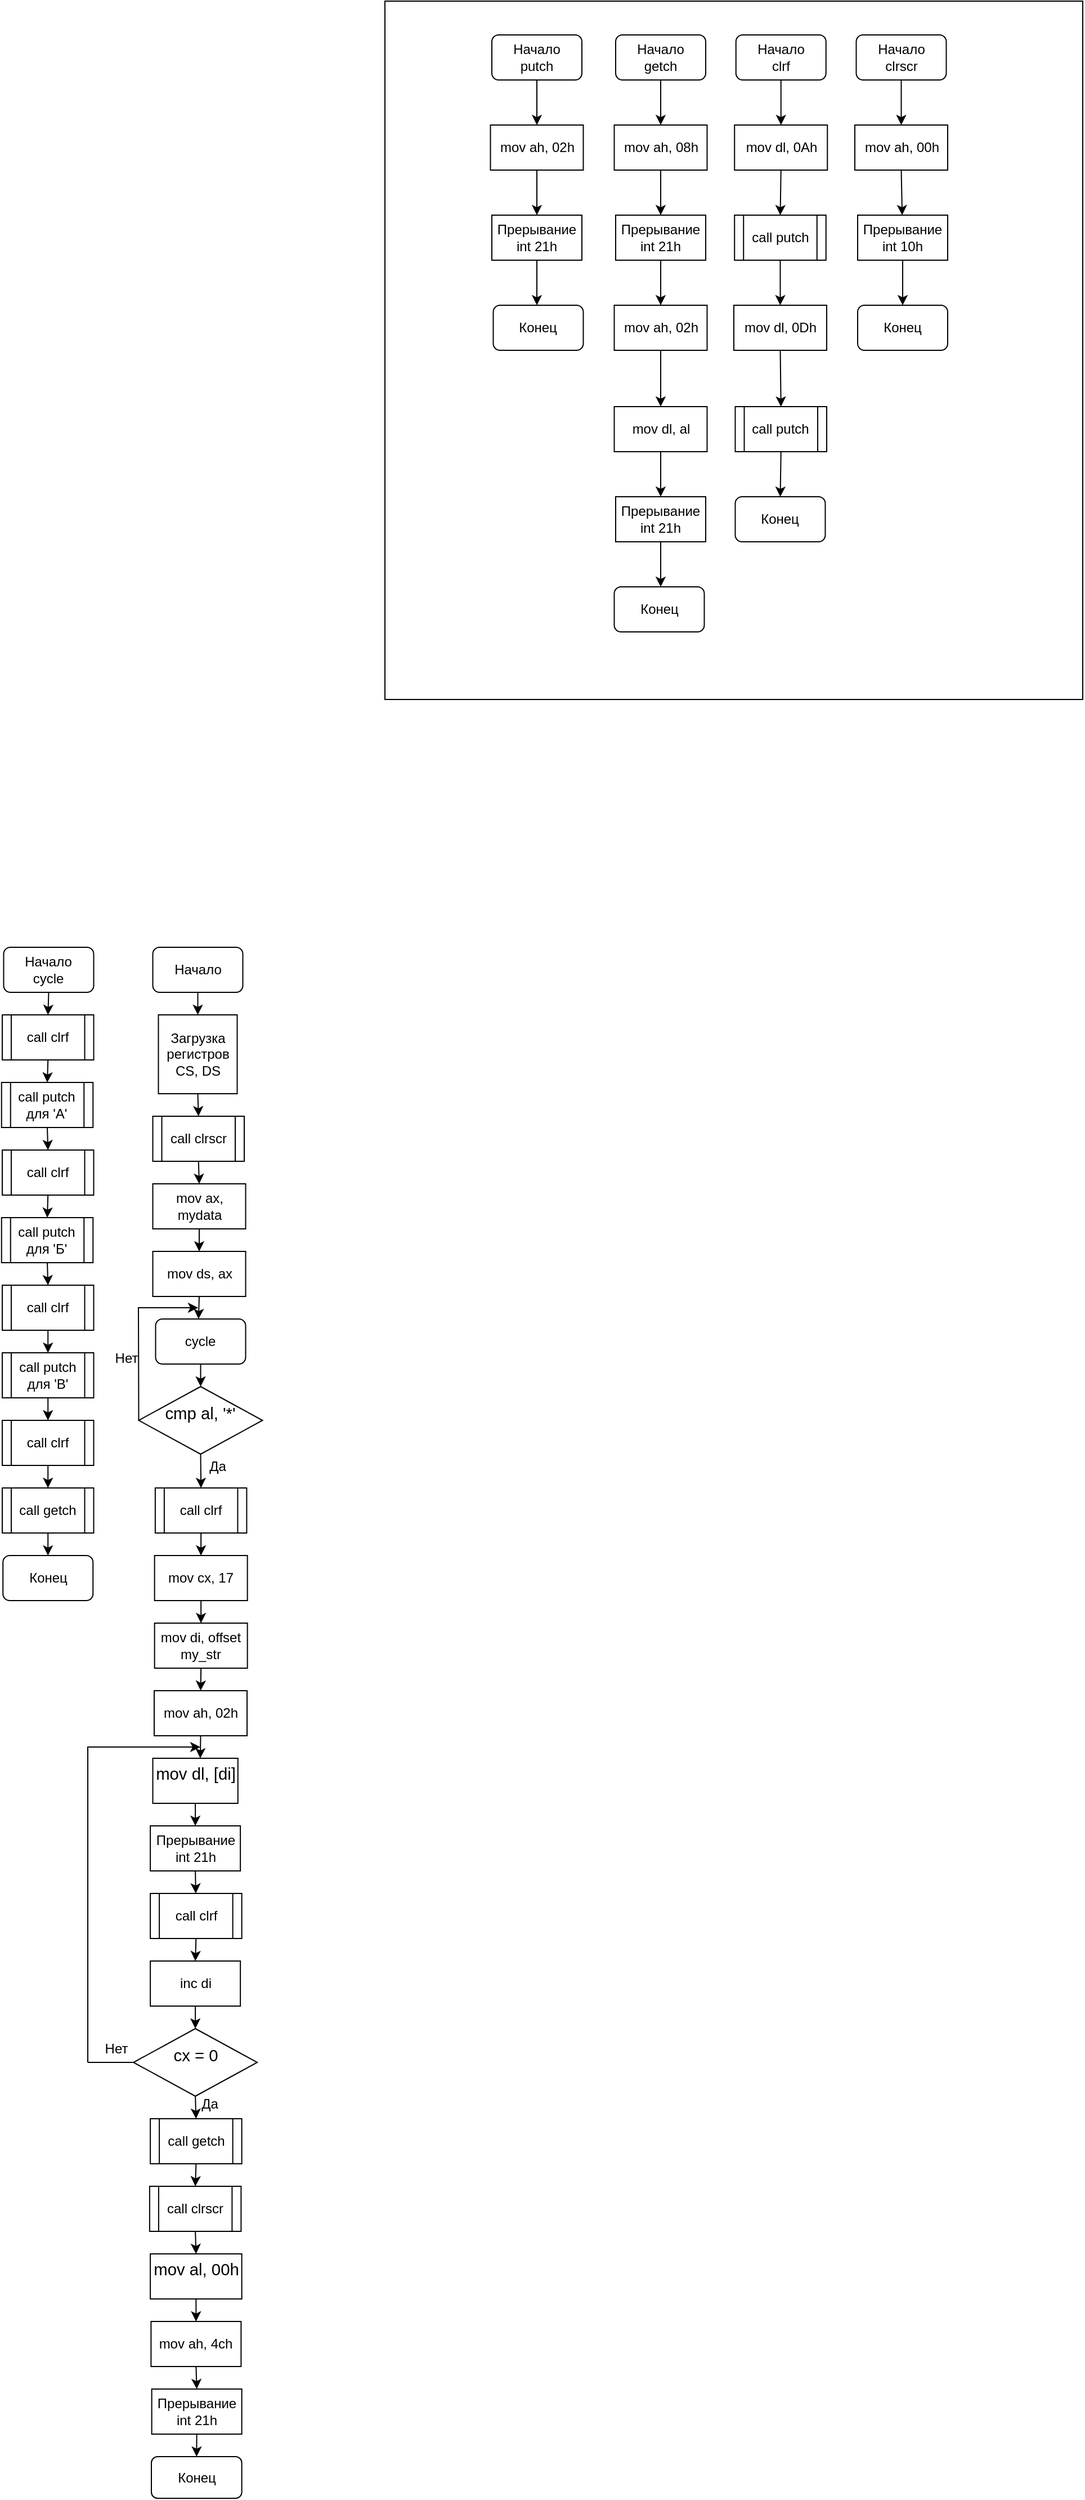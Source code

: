 <mxfile version="26.1.0">
  <diagram id="C5RBs43oDa-KdzZeNtuy" name="Page-1">
    <mxGraphModel dx="2863" dy="1614" grid="1" gridSize="10" guides="1" tooltips="1" connect="1" arrows="1" fold="1" page="1" pageScale="1" pageWidth="827" pageHeight="1169" math="0" shadow="0">
      <root>
        <mxCell id="WIyWlLk6GJQsqaUBKTNV-0" />
        <mxCell id="WIyWlLk6GJQsqaUBKTNV-1" parent="WIyWlLk6GJQsqaUBKTNV-0" />
        <mxCell id="1buJZvoPW6eFvy61CQWb-3" value="" style="whiteSpace=wrap;html=1;aspect=fixed;" parent="WIyWlLk6GJQsqaUBKTNV-1" vertex="1">
          <mxGeometry x="870" y="800" width="620" height="620" as="geometry" />
        </mxCell>
        <mxCell id="yO5qE0SSvE4ZfR8-GYj5-5" value="Начало&lt;br&gt;getch" style="rounded=1;whiteSpace=wrap;html=1;" parent="WIyWlLk6GJQsqaUBKTNV-1" vertex="1">
          <mxGeometry x="1075" y="830" width="80" height="40" as="geometry" />
        </mxCell>
        <mxCell id="yO5qE0SSvE4ZfR8-GYj5-6" value="Конец" style="rounded=1;whiteSpace=wrap;html=1;" parent="WIyWlLk6GJQsqaUBKTNV-1" vertex="1">
          <mxGeometry x="1073.75" y="1320" width="80" height="40" as="geometry" />
        </mxCell>
        <mxCell id="yO5qE0SSvE4ZfR8-GYj5-8" value="Прерывание&lt;br&gt;int 21h" style="rounded=0;whiteSpace=wrap;html=1;" parent="WIyWlLk6GJQsqaUBKTNV-1" vertex="1">
          <mxGeometry x="1075" y="990" width="80" height="40" as="geometry" />
        </mxCell>
        <mxCell id="yO5qE0SSvE4ZfR8-GYj5-12" value="mov ah, 08h" style="rounded=0;whiteSpace=wrap;html=1;" parent="WIyWlLk6GJQsqaUBKTNV-1" vertex="1">
          <mxGeometry x="1073.75" y="910" width="82.5" height="40" as="geometry" />
        </mxCell>
        <mxCell id="yO5qE0SSvE4ZfR8-GYj5-13" value="" style="endArrow=classic;html=1;rounded=0;exitX=0.5;exitY=1;exitDx=0;exitDy=0;entryX=0.5;entryY=0;entryDx=0;entryDy=0;" parent="WIyWlLk6GJQsqaUBKTNV-1" source="yO5qE0SSvE4ZfR8-GYj5-5" target="yO5qE0SSvE4ZfR8-GYj5-12" edge="1">
          <mxGeometry width="50" height="50" relative="1" as="geometry">
            <mxPoint x="1375" y="890" as="sourcePoint" />
            <mxPoint x="1425" y="840" as="targetPoint" />
          </mxGeometry>
        </mxCell>
        <mxCell id="yO5qE0SSvE4ZfR8-GYj5-15" value="" style="endArrow=classic;html=1;rounded=0;exitX=0.5;exitY=1;exitDx=0;exitDy=0;" parent="WIyWlLk6GJQsqaUBKTNV-1" source="yO5qE0SSvE4ZfR8-GYj5-12" target="yO5qE0SSvE4ZfR8-GYj5-8" edge="1">
          <mxGeometry width="50" height="50" relative="1" as="geometry">
            <mxPoint x="1375" y="890" as="sourcePoint" />
            <mxPoint x="1425" y="840" as="targetPoint" />
          </mxGeometry>
        </mxCell>
        <mxCell id="yO5qE0SSvE4ZfR8-GYj5-17" style="edgeStyle=orthogonalEdgeStyle;rounded=0;orthogonalLoop=1;jettySize=auto;html=1;exitX=0.5;exitY=1;exitDx=0;exitDy=0;" parent="WIyWlLk6GJQsqaUBKTNV-1" edge="1">
          <mxGeometry relative="1" as="geometry">
            <mxPoint x="1115" y="1360" as="sourcePoint" />
            <mxPoint x="1115" y="1360" as="targetPoint" />
          </mxGeometry>
        </mxCell>
        <mxCell id="yO5qE0SSvE4ZfR8-GYj5-20" value="Начало&lt;br&gt;putch" style="rounded=1;whiteSpace=wrap;html=1;" parent="WIyWlLk6GJQsqaUBKTNV-1" vertex="1">
          <mxGeometry x="965" y="830" width="80" height="40" as="geometry" />
        </mxCell>
        <mxCell id="yO5qE0SSvE4ZfR8-GYj5-21" value="Конец" style="rounded=1;whiteSpace=wrap;html=1;" parent="WIyWlLk6GJQsqaUBKTNV-1" vertex="1">
          <mxGeometry x="966.25" y="1070" width="80" height="40" as="geometry" />
        </mxCell>
        <mxCell id="yO5qE0SSvE4ZfR8-GYj5-22" value="Прерывание&lt;br&gt;int 21h" style="rounded=0;whiteSpace=wrap;html=1;" parent="WIyWlLk6GJQsqaUBKTNV-1" vertex="1">
          <mxGeometry x="965" y="990" width="80" height="40" as="geometry" />
        </mxCell>
        <mxCell id="yO5qE0SSvE4ZfR8-GYj5-24" value="" style="endArrow=classic;html=1;rounded=0;exitX=0.5;exitY=1;exitDx=0;exitDy=0;entryX=0.5;entryY=0;entryDx=0;entryDy=0;" parent="WIyWlLk6GJQsqaUBKTNV-1" source="yO5qE0SSvE4ZfR8-GYj5-22" edge="1">
          <mxGeometry width="50" height="50" relative="1" as="geometry">
            <mxPoint x="1275" y="870" as="sourcePoint" />
            <mxPoint x="1005" y="1070" as="targetPoint" />
          </mxGeometry>
        </mxCell>
        <mxCell id="yO5qE0SSvE4ZfR8-GYj5-25" value="mov ah, 02h" style="rounded=0;whiteSpace=wrap;html=1;" parent="WIyWlLk6GJQsqaUBKTNV-1" vertex="1">
          <mxGeometry x="963.75" y="910" width="82.5" height="40" as="geometry" />
        </mxCell>
        <mxCell id="yO5qE0SSvE4ZfR8-GYj5-26" value="" style="endArrow=classic;html=1;rounded=0;exitX=0.5;exitY=1;exitDx=0;exitDy=0;entryX=0.5;entryY=0;entryDx=0;entryDy=0;" parent="WIyWlLk6GJQsqaUBKTNV-1" source="yO5qE0SSvE4ZfR8-GYj5-20" target="yO5qE0SSvE4ZfR8-GYj5-25" edge="1">
          <mxGeometry width="50" height="50" relative="1" as="geometry">
            <mxPoint x="1265" y="910" as="sourcePoint" />
            <mxPoint x="1315" y="860" as="targetPoint" />
          </mxGeometry>
        </mxCell>
        <mxCell id="yO5qE0SSvE4ZfR8-GYj5-27" value="" style="endArrow=classic;html=1;rounded=0;exitX=0.5;exitY=1;exitDx=0;exitDy=0;" parent="WIyWlLk6GJQsqaUBKTNV-1" source="yO5qE0SSvE4ZfR8-GYj5-25" target="yO5qE0SSvE4ZfR8-GYj5-22" edge="1">
          <mxGeometry width="50" height="50" relative="1" as="geometry">
            <mxPoint x="1265" y="910" as="sourcePoint" />
            <mxPoint x="1315" y="860" as="targetPoint" />
          </mxGeometry>
        </mxCell>
        <mxCell id="yO5qE0SSvE4ZfR8-GYj5-29" style="edgeStyle=orthogonalEdgeStyle;rounded=0;orthogonalLoop=1;jettySize=auto;html=1;exitX=0.5;exitY=1;exitDx=0;exitDy=0;" parent="WIyWlLk6GJQsqaUBKTNV-1" edge="1">
          <mxGeometry relative="1" as="geometry">
            <mxPoint x="1005" y="1110" as="sourcePoint" />
            <mxPoint x="1005" y="1110" as="targetPoint" />
          </mxGeometry>
        </mxCell>
        <mxCell id="yO5qE0SSvE4ZfR8-GYj5-30" value="mov ah, 02h" style="rounded=0;whiteSpace=wrap;html=1;" parent="WIyWlLk6GJQsqaUBKTNV-1" vertex="1">
          <mxGeometry x="1073.75" y="1070" width="82.5" height="40" as="geometry" />
        </mxCell>
        <mxCell id="yO5qE0SSvE4ZfR8-GYj5-31" value="mov dl, al" style="rounded=0;whiteSpace=wrap;html=1;" parent="WIyWlLk6GJQsqaUBKTNV-1" vertex="1">
          <mxGeometry x="1073.75" y="1160" width="82.5" height="40" as="geometry" />
        </mxCell>
        <mxCell id="yO5qE0SSvE4ZfR8-GYj5-32" value="Прерывание&lt;br&gt;int 21h" style="rounded=0;whiteSpace=wrap;html=1;" parent="WIyWlLk6GJQsqaUBKTNV-1" vertex="1">
          <mxGeometry x="1075" y="1240" width="80" height="40" as="geometry" />
        </mxCell>
        <mxCell id="yO5qE0SSvE4ZfR8-GYj5-33" value="" style="endArrow=classic;html=1;rounded=0;exitX=0.5;exitY=1;exitDx=0;exitDy=0;entryX=0.5;entryY=0;entryDx=0;entryDy=0;" parent="WIyWlLk6GJQsqaUBKTNV-1" source="yO5qE0SSvE4ZfR8-GYj5-8" target="yO5qE0SSvE4ZfR8-GYj5-30" edge="1">
          <mxGeometry width="50" height="50" relative="1" as="geometry">
            <mxPoint x="1375" y="1140" as="sourcePoint" />
            <mxPoint x="1425" y="1090" as="targetPoint" />
          </mxGeometry>
        </mxCell>
        <mxCell id="yO5qE0SSvE4ZfR8-GYj5-34" value="" style="endArrow=classic;html=1;rounded=0;exitX=0.5;exitY=1;exitDx=0;exitDy=0;entryX=0.5;entryY=0;entryDx=0;entryDy=0;" parent="WIyWlLk6GJQsqaUBKTNV-1" source="yO5qE0SSvE4ZfR8-GYj5-30" target="yO5qE0SSvE4ZfR8-GYj5-31" edge="1">
          <mxGeometry width="50" height="50" relative="1" as="geometry">
            <mxPoint x="1375" y="1140" as="sourcePoint" />
            <mxPoint x="1425" y="1090" as="targetPoint" />
          </mxGeometry>
        </mxCell>
        <mxCell id="yO5qE0SSvE4ZfR8-GYj5-35" value="" style="endArrow=classic;html=1;rounded=0;exitX=0.5;exitY=1;exitDx=0;exitDy=0;entryX=0.5;entryY=0;entryDx=0;entryDy=0;" parent="WIyWlLk6GJQsqaUBKTNV-1" source="yO5qE0SSvE4ZfR8-GYj5-31" target="yO5qE0SSvE4ZfR8-GYj5-32" edge="1">
          <mxGeometry width="50" height="50" relative="1" as="geometry">
            <mxPoint x="1375" y="1140" as="sourcePoint" />
            <mxPoint x="1425" y="1090" as="targetPoint" />
          </mxGeometry>
        </mxCell>
        <mxCell id="yO5qE0SSvE4ZfR8-GYj5-36" value="" style="endArrow=classic;html=1;rounded=0;exitX=0.5;exitY=1;exitDx=0;exitDy=0;entryX=0.5;entryY=0;entryDx=0;entryDy=0;" parent="WIyWlLk6GJQsqaUBKTNV-1" source="yO5qE0SSvE4ZfR8-GYj5-32" edge="1">
          <mxGeometry width="50" height="50" relative="1" as="geometry">
            <mxPoint x="1375" y="1140" as="sourcePoint" />
            <mxPoint x="1115" y="1320" as="targetPoint" />
          </mxGeometry>
        </mxCell>
        <mxCell id="yO5qE0SSvE4ZfR8-GYj5-37" value="Начало&lt;br&gt;clrf" style="rounded=1;whiteSpace=wrap;html=1;" parent="WIyWlLk6GJQsqaUBKTNV-1" vertex="1">
          <mxGeometry x="1181.87" y="830" width="80" height="40" as="geometry" />
        </mxCell>
        <mxCell id="yO5qE0SSvE4ZfR8-GYj5-38" value="mov dl, 0Ah" style="rounded=0;whiteSpace=wrap;html=1;" parent="WIyWlLk6GJQsqaUBKTNV-1" vertex="1">
          <mxGeometry x="1180.62" y="910" width="82.5" height="40" as="geometry" />
        </mxCell>
        <mxCell id="yO5qE0SSvE4ZfR8-GYj5-39" value="call putch" style="shape=process;whiteSpace=wrap;html=1;backgroundOutline=1;" parent="WIyWlLk6GJQsqaUBKTNV-1" vertex="1">
          <mxGeometry x="1180.62" y="990" width="81.25" height="40" as="geometry" />
        </mxCell>
        <mxCell id="yO5qE0SSvE4ZfR8-GYj5-40" value="mov dl, 0Dh" style="rounded=0;whiteSpace=wrap;html=1;" parent="WIyWlLk6GJQsqaUBKTNV-1" vertex="1">
          <mxGeometry x="1180" y="1070" width="82.5" height="40" as="geometry" />
        </mxCell>
        <mxCell id="yO5qE0SSvE4ZfR8-GYj5-41" value="call putch" style="shape=process;whiteSpace=wrap;html=1;backgroundOutline=1;" parent="WIyWlLk6GJQsqaUBKTNV-1" vertex="1">
          <mxGeometry x="1181.25" y="1160" width="81.25" height="40" as="geometry" />
        </mxCell>
        <mxCell id="yO5qE0SSvE4ZfR8-GYj5-42" value="Конец" style="rounded=1;whiteSpace=wrap;html=1;" parent="WIyWlLk6GJQsqaUBKTNV-1" vertex="1">
          <mxGeometry x="1181.25" y="1240" width="80" height="40" as="geometry" />
        </mxCell>
        <mxCell id="yO5qE0SSvE4ZfR8-GYj5-43" value="" style="endArrow=classic;html=1;rounded=0;exitX=0.5;exitY=1;exitDx=0;exitDy=0;entryX=0.5;entryY=0;entryDx=0;entryDy=0;" parent="WIyWlLk6GJQsqaUBKTNV-1" source="yO5qE0SSvE4ZfR8-GYj5-37" target="yO5qE0SSvE4ZfR8-GYj5-38" edge="1">
          <mxGeometry width="50" height="50" relative="1" as="geometry">
            <mxPoint x="951.87" y="1270" as="sourcePoint" />
            <mxPoint x="1001.87" y="1220" as="targetPoint" />
          </mxGeometry>
        </mxCell>
        <mxCell id="yO5qE0SSvE4ZfR8-GYj5-44" value="" style="endArrow=classic;html=1;rounded=0;exitX=0.5;exitY=1;exitDx=0;exitDy=0;entryX=0.5;entryY=0;entryDx=0;entryDy=0;" parent="WIyWlLk6GJQsqaUBKTNV-1" source="yO5qE0SSvE4ZfR8-GYj5-38" target="yO5qE0SSvE4ZfR8-GYj5-39" edge="1">
          <mxGeometry width="50" height="50" relative="1" as="geometry">
            <mxPoint x="951.87" y="1270" as="sourcePoint" />
            <mxPoint x="1001.87" y="1220" as="targetPoint" />
          </mxGeometry>
        </mxCell>
        <mxCell id="yO5qE0SSvE4ZfR8-GYj5-45" value="" style="endArrow=classic;html=1;rounded=0;exitX=0.5;exitY=1;exitDx=0;exitDy=0;entryX=0.5;entryY=0;entryDx=0;entryDy=0;" parent="WIyWlLk6GJQsqaUBKTNV-1" source="yO5qE0SSvE4ZfR8-GYj5-39" target="yO5qE0SSvE4ZfR8-GYj5-40" edge="1">
          <mxGeometry width="50" height="50" relative="1" as="geometry">
            <mxPoint x="951.87" y="1270" as="sourcePoint" />
            <mxPoint x="1001.87" y="1220" as="targetPoint" />
          </mxGeometry>
        </mxCell>
        <mxCell id="yO5qE0SSvE4ZfR8-GYj5-46" value="" style="endArrow=classic;html=1;rounded=0;exitX=0.5;exitY=1;exitDx=0;exitDy=0;entryX=0.5;entryY=0;entryDx=0;entryDy=0;" parent="WIyWlLk6GJQsqaUBKTNV-1" source="yO5qE0SSvE4ZfR8-GYj5-40" target="yO5qE0SSvE4ZfR8-GYj5-41" edge="1">
          <mxGeometry width="50" height="50" relative="1" as="geometry">
            <mxPoint x="951.87" y="1270" as="sourcePoint" />
            <mxPoint x="1001.87" y="1220" as="targetPoint" />
          </mxGeometry>
        </mxCell>
        <mxCell id="yO5qE0SSvE4ZfR8-GYj5-47" value="" style="endArrow=classic;html=1;rounded=0;exitX=0.5;exitY=1;exitDx=0;exitDy=0;entryX=0.5;entryY=0;entryDx=0;entryDy=0;" parent="WIyWlLk6GJQsqaUBKTNV-1" source="yO5qE0SSvE4ZfR8-GYj5-41" target="yO5qE0SSvE4ZfR8-GYj5-42" edge="1">
          <mxGeometry width="50" height="50" relative="1" as="geometry">
            <mxPoint x="971.87" y="1400" as="sourcePoint" />
            <mxPoint x="1021.87" y="1350" as="targetPoint" />
          </mxGeometry>
        </mxCell>
        <mxCell id="yO5qE0SSvE4ZfR8-GYj5-50" value="Начало&lt;br&gt;clrscr" style="rounded=1;whiteSpace=wrap;html=1;" parent="WIyWlLk6GJQsqaUBKTNV-1" vertex="1">
          <mxGeometry x="1288.75" y="830" width="80" height="40" as="geometry" />
        </mxCell>
        <mxCell id="yO5qE0SSvE4ZfR8-GYj5-51" value="Конец" style="rounded=1;whiteSpace=wrap;html=1;" parent="WIyWlLk6GJQsqaUBKTNV-1" vertex="1">
          <mxGeometry x="1290" y="1070" width="80" height="40" as="geometry" />
        </mxCell>
        <mxCell id="yO5qE0SSvE4ZfR8-GYj5-52" value="Прерывание&lt;br&gt;int 10h" style="rounded=0;whiteSpace=wrap;html=1;" parent="WIyWlLk6GJQsqaUBKTNV-1" vertex="1">
          <mxGeometry x="1290" y="990" width="80" height="40" as="geometry" />
        </mxCell>
        <mxCell id="yO5qE0SSvE4ZfR8-GYj5-54" value="" style="endArrow=classic;html=1;rounded=0;exitX=0.5;exitY=1;exitDx=0;exitDy=0;entryX=0.5;entryY=0;entryDx=0;entryDy=0;" parent="WIyWlLk6GJQsqaUBKTNV-1" source="yO5qE0SSvE4ZfR8-GYj5-52" target="yO5qE0SSvE4ZfR8-GYj5-51" edge="1">
          <mxGeometry width="50" height="50" relative="1" as="geometry">
            <mxPoint x="1600" y="850" as="sourcePoint" />
            <mxPoint x="1330" y="1010" as="targetPoint" />
          </mxGeometry>
        </mxCell>
        <mxCell id="yO5qE0SSvE4ZfR8-GYj5-55" value="mov ah, 00h" style="rounded=0;whiteSpace=wrap;html=1;" parent="WIyWlLk6GJQsqaUBKTNV-1" vertex="1">
          <mxGeometry x="1287.5" y="910" width="82.5" height="40" as="geometry" />
        </mxCell>
        <mxCell id="yO5qE0SSvE4ZfR8-GYj5-56" value="" style="endArrow=classic;html=1;rounded=0;exitX=0.5;exitY=1;exitDx=0;exitDy=0;entryX=0.5;entryY=0;entryDx=0;entryDy=0;" parent="WIyWlLk6GJQsqaUBKTNV-1" source="yO5qE0SSvE4ZfR8-GYj5-50" target="yO5qE0SSvE4ZfR8-GYj5-55" edge="1">
          <mxGeometry width="50" height="50" relative="1" as="geometry">
            <mxPoint x="1590" y="890" as="sourcePoint" />
            <mxPoint x="1640" y="840" as="targetPoint" />
          </mxGeometry>
        </mxCell>
        <mxCell id="yO5qE0SSvE4ZfR8-GYj5-57" value="" style="endArrow=classic;html=1;rounded=0;exitX=0.5;exitY=1;exitDx=0;exitDy=0;" parent="WIyWlLk6GJQsqaUBKTNV-1" source="yO5qE0SSvE4ZfR8-GYj5-55" target="yO5qE0SSvE4ZfR8-GYj5-52" edge="1">
          <mxGeometry width="50" height="50" relative="1" as="geometry">
            <mxPoint x="1590" y="890" as="sourcePoint" />
            <mxPoint x="1640" y="840" as="targetPoint" />
          </mxGeometry>
        </mxCell>
        <mxCell id="yO5qE0SSvE4ZfR8-GYj5-59" style="edgeStyle=orthogonalEdgeStyle;rounded=0;orthogonalLoop=1;jettySize=auto;html=1;exitX=0.5;exitY=1;exitDx=0;exitDy=0;" parent="WIyWlLk6GJQsqaUBKTNV-1" edge="1">
          <mxGeometry relative="1" as="geometry">
            <mxPoint x="1330" y="1050" as="sourcePoint" />
            <mxPoint x="1330" y="1050" as="targetPoint" />
          </mxGeometry>
        </mxCell>
        <mxCell id="yO5qE0SSvE4ZfR8-GYj5-61" value="Начало" style="rounded=1;whiteSpace=wrap;html=1;" parent="WIyWlLk6GJQsqaUBKTNV-1" vertex="1">
          <mxGeometry x="663.75" y="1640" width="80" height="40" as="geometry" />
        </mxCell>
        <mxCell id="yO5qE0SSvE4ZfR8-GYj5-62" value="Загрузка регистров CS, DS" style="whiteSpace=wrap;html=1;aspect=fixed;" parent="WIyWlLk6GJQsqaUBKTNV-1" vertex="1">
          <mxGeometry x="668.75" y="1700" width="70" height="70" as="geometry" />
        </mxCell>
        <mxCell id="yO5qE0SSvE4ZfR8-GYj5-63" value="call clrscr" style="shape=process;whiteSpace=wrap;html=1;backgroundOutline=1;" parent="WIyWlLk6GJQsqaUBKTNV-1" vertex="1">
          <mxGeometry x="663.75" y="1790" width="81.25" height="40" as="geometry" />
        </mxCell>
        <mxCell id="yO5qE0SSvE4ZfR8-GYj5-64" value="mov ax, mydata" style="rounded=0;whiteSpace=wrap;html=1;" parent="WIyWlLk6GJQsqaUBKTNV-1" vertex="1">
          <mxGeometry x="663.75" y="1850" width="82.5" height="40" as="geometry" />
        </mxCell>
        <mxCell id="yO5qE0SSvE4ZfR8-GYj5-65" value="mov ds, ax" style="rounded=0;whiteSpace=wrap;html=1;" parent="WIyWlLk6GJQsqaUBKTNV-1" vertex="1">
          <mxGeometry x="663.75" y="1910" width="82.5" height="40" as="geometry" />
        </mxCell>
        <mxCell id="QeYiZ_BnPLVYeUdUokQV-3" style="edgeStyle=orthogonalEdgeStyle;rounded=0;orthogonalLoop=1;jettySize=auto;html=1;exitX=0.5;exitY=1;exitDx=0;exitDy=0;entryX=0.5;entryY=0;entryDx=0;entryDy=0;" edge="1" parent="WIyWlLk6GJQsqaUBKTNV-1" source="yO5qE0SSvE4ZfR8-GYj5-77" target="1buJZvoPW6eFvy61CQWb-6">
          <mxGeometry relative="1" as="geometry" />
        </mxCell>
        <mxCell id="yO5qE0SSvE4ZfR8-GYj5-77" value="&lt;p style=&quot;margin: 0cm 0cm 8pt; line-height: 15.693px; font-size: 11pt; font-family: Calibri, sans-serif; text-align: start;&quot; class=&quot;MsoNormal&quot;&gt;cmp al, &#39;*&#39;&lt;/p&gt;" style="rhombus;whiteSpace=wrap;html=1;" parent="WIyWlLk6GJQsqaUBKTNV-1" vertex="1">
          <mxGeometry x="651.25" y="2030" width="110" height="60" as="geometry" />
        </mxCell>
        <mxCell id="yO5qE0SSvE4ZfR8-GYj5-79" value="call clrf" style="shape=process;whiteSpace=wrap;html=1;backgroundOutline=1;" parent="WIyWlLk6GJQsqaUBKTNV-1" vertex="1">
          <mxGeometry x="530.01" y="1700" width="81.25" height="40" as="geometry" />
        </mxCell>
        <mxCell id="yO5qE0SSvE4ZfR8-GYj5-80" value="call putch&lt;br&gt;для &#39;А&#39;" style="shape=process;whiteSpace=wrap;html=1;backgroundOutline=1;" parent="WIyWlLk6GJQsqaUBKTNV-1" vertex="1">
          <mxGeometry x="529.38" y="1760" width="81.25" height="40" as="geometry" />
        </mxCell>
        <mxCell id="yO5qE0SSvE4ZfR8-GYj5-81" value="call clrf" style="shape=process;whiteSpace=wrap;html=1;backgroundOutline=1;" parent="WIyWlLk6GJQsqaUBKTNV-1" vertex="1">
          <mxGeometry x="530" y="1820" width="81.25" height="40" as="geometry" />
        </mxCell>
        <mxCell id="yO5qE0SSvE4ZfR8-GYj5-82" value="call putch&lt;br&gt;для &#39;Б&#39;" style="shape=process;whiteSpace=wrap;html=1;backgroundOutline=1;" parent="WIyWlLk6GJQsqaUBKTNV-1" vertex="1">
          <mxGeometry x="529.38" y="1880" width="81.25" height="40" as="geometry" />
        </mxCell>
        <mxCell id="yO5qE0SSvE4ZfR8-GYj5-83" value="call clrf" style="shape=process;whiteSpace=wrap;html=1;backgroundOutline=1;" parent="WIyWlLk6GJQsqaUBKTNV-1" vertex="1">
          <mxGeometry x="530" y="1940" width="81.25" height="40" as="geometry" />
        </mxCell>
        <mxCell id="yO5qE0SSvE4ZfR8-GYj5-84" value="call putch&lt;br&gt;для &#39;В&#39;" style="shape=process;whiteSpace=wrap;html=1;backgroundOutline=1;" parent="WIyWlLk6GJQsqaUBKTNV-1" vertex="1">
          <mxGeometry x="530" y="2000" width="81.25" height="40" as="geometry" />
        </mxCell>
        <mxCell id="yO5qE0SSvE4ZfR8-GYj5-85" value="call clrf" style="shape=process;whiteSpace=wrap;html=1;backgroundOutline=1;" parent="WIyWlLk6GJQsqaUBKTNV-1" vertex="1">
          <mxGeometry x="530" y="2060" width="81.25" height="40" as="geometry" />
        </mxCell>
        <mxCell id="yO5qE0SSvE4ZfR8-GYj5-86" value="call getch" style="shape=process;whiteSpace=wrap;html=1;backgroundOutline=1;" parent="WIyWlLk6GJQsqaUBKTNV-1" vertex="1">
          <mxGeometry x="530" y="2120" width="81.25" height="40" as="geometry" />
        </mxCell>
        <mxCell id="yO5qE0SSvE4ZfR8-GYj5-87" value="Начало&lt;br&gt;cycle" style="rounded=1;whiteSpace=wrap;html=1;" parent="WIyWlLk6GJQsqaUBKTNV-1" vertex="1">
          <mxGeometry x="531.25" y="1640" width="80" height="40" as="geometry" />
        </mxCell>
        <mxCell id="yO5qE0SSvE4ZfR8-GYj5-88" value="" style="endArrow=classic;html=1;rounded=0;exitX=0.5;exitY=1;exitDx=0;exitDy=0;entryX=0.5;entryY=0;entryDx=0;entryDy=0;" parent="WIyWlLk6GJQsqaUBKTNV-1" source="yO5qE0SSvE4ZfR8-GYj5-87" target="yO5qE0SSvE4ZfR8-GYj5-79" edge="1">
          <mxGeometry width="50" height="50" relative="1" as="geometry">
            <mxPoint x="840" y="2060" as="sourcePoint" />
            <mxPoint x="890" y="2010" as="targetPoint" />
          </mxGeometry>
        </mxCell>
        <mxCell id="yO5qE0SSvE4ZfR8-GYj5-89" value="" style="endArrow=classic;html=1;rounded=0;exitX=0.5;exitY=1;exitDx=0;exitDy=0;entryX=0.5;entryY=0;entryDx=0;entryDy=0;" parent="WIyWlLk6GJQsqaUBKTNV-1" source="yO5qE0SSvE4ZfR8-GYj5-79" target="yO5qE0SSvE4ZfR8-GYj5-80" edge="1">
          <mxGeometry width="50" height="50" relative="1" as="geometry">
            <mxPoint x="840" y="2060" as="sourcePoint" />
            <mxPoint x="890" y="2010" as="targetPoint" />
          </mxGeometry>
        </mxCell>
        <mxCell id="yO5qE0SSvE4ZfR8-GYj5-90" value="" style="endArrow=classic;html=1;rounded=0;exitX=0.5;exitY=1;exitDx=0;exitDy=0;entryX=0.5;entryY=0;entryDx=0;entryDy=0;" parent="WIyWlLk6GJQsqaUBKTNV-1" source="yO5qE0SSvE4ZfR8-GYj5-80" target="yO5qE0SSvE4ZfR8-GYj5-81" edge="1">
          <mxGeometry width="50" height="50" relative="1" as="geometry">
            <mxPoint x="840" y="2060" as="sourcePoint" />
            <mxPoint x="890" y="2010" as="targetPoint" />
          </mxGeometry>
        </mxCell>
        <mxCell id="yO5qE0SSvE4ZfR8-GYj5-91" value="" style="endArrow=classic;html=1;rounded=0;exitX=0.5;exitY=1;exitDx=0;exitDy=0;entryX=0.5;entryY=0;entryDx=0;entryDy=0;" parent="WIyWlLk6GJQsqaUBKTNV-1" source="yO5qE0SSvE4ZfR8-GYj5-81" target="yO5qE0SSvE4ZfR8-GYj5-82" edge="1">
          <mxGeometry width="50" height="50" relative="1" as="geometry">
            <mxPoint x="840" y="2060" as="sourcePoint" />
            <mxPoint x="890" y="2010" as="targetPoint" />
          </mxGeometry>
        </mxCell>
        <mxCell id="yO5qE0SSvE4ZfR8-GYj5-92" value="" style="endArrow=classic;html=1;rounded=0;exitX=0.5;exitY=1;exitDx=0;exitDy=0;entryX=0.5;entryY=0;entryDx=0;entryDy=0;" parent="WIyWlLk6GJQsqaUBKTNV-1" source="yO5qE0SSvE4ZfR8-GYj5-82" target="yO5qE0SSvE4ZfR8-GYj5-83" edge="1">
          <mxGeometry width="50" height="50" relative="1" as="geometry">
            <mxPoint x="840" y="2060" as="sourcePoint" />
            <mxPoint x="890" y="2010" as="targetPoint" />
          </mxGeometry>
        </mxCell>
        <mxCell id="yO5qE0SSvE4ZfR8-GYj5-93" value="" style="endArrow=classic;html=1;rounded=0;exitX=0.5;exitY=1;exitDx=0;exitDy=0;entryX=0.5;entryY=0;entryDx=0;entryDy=0;" parent="WIyWlLk6GJQsqaUBKTNV-1" source="yO5qE0SSvE4ZfR8-GYj5-83" target="yO5qE0SSvE4ZfR8-GYj5-84" edge="1">
          <mxGeometry width="50" height="50" relative="1" as="geometry">
            <mxPoint x="840" y="2060" as="sourcePoint" />
            <mxPoint x="890" y="2010" as="targetPoint" />
          </mxGeometry>
        </mxCell>
        <mxCell id="yO5qE0SSvE4ZfR8-GYj5-94" value="" style="endArrow=classic;html=1;rounded=0;exitX=0.5;exitY=1;exitDx=0;exitDy=0;entryX=0.5;entryY=0;entryDx=0;entryDy=0;" parent="WIyWlLk6GJQsqaUBKTNV-1" source="yO5qE0SSvE4ZfR8-GYj5-84" target="yO5qE0SSvE4ZfR8-GYj5-85" edge="1">
          <mxGeometry width="50" height="50" relative="1" as="geometry">
            <mxPoint x="840" y="2060" as="sourcePoint" />
            <mxPoint x="890" y="2010" as="targetPoint" />
          </mxGeometry>
        </mxCell>
        <mxCell id="yO5qE0SSvE4ZfR8-GYj5-95" value="" style="endArrow=classic;html=1;rounded=0;exitX=0.5;exitY=1;exitDx=0;exitDy=0;entryX=0.5;entryY=0;entryDx=0;entryDy=0;" parent="WIyWlLk6GJQsqaUBKTNV-1" source="yO5qE0SSvE4ZfR8-GYj5-85" target="yO5qE0SSvE4ZfR8-GYj5-86" edge="1">
          <mxGeometry width="50" height="50" relative="1" as="geometry">
            <mxPoint x="840" y="2060" as="sourcePoint" />
            <mxPoint x="890" y="2010" as="targetPoint" />
          </mxGeometry>
        </mxCell>
        <mxCell id="yO5qE0SSvE4ZfR8-GYj5-96" value="Конец" style="rounded=1;whiteSpace=wrap;html=1;" parent="WIyWlLk6GJQsqaUBKTNV-1" vertex="1">
          <mxGeometry x="530.63" y="2180" width="80" height="40" as="geometry" />
        </mxCell>
        <mxCell id="yO5qE0SSvE4ZfR8-GYj5-97" value="" style="endArrow=classic;html=1;rounded=0;exitX=0.5;exitY=1;exitDx=0;exitDy=0;entryX=0.5;entryY=0;entryDx=0;entryDy=0;" parent="WIyWlLk6GJQsqaUBKTNV-1" source="yO5qE0SSvE4ZfR8-GYj5-86" target="yO5qE0SSvE4ZfR8-GYj5-96" edge="1">
          <mxGeometry width="50" height="50" relative="1" as="geometry">
            <mxPoint x="770" y="1950" as="sourcePoint" />
            <mxPoint x="820" y="1900" as="targetPoint" />
          </mxGeometry>
        </mxCell>
        <mxCell id="yO5qE0SSvE4ZfR8-GYj5-99" value="cycle" style="rounded=1;whiteSpace=wrap;html=1;" parent="WIyWlLk6GJQsqaUBKTNV-1" vertex="1">
          <mxGeometry x="666.25" y="1970" width="80" height="40" as="geometry" />
        </mxCell>
        <mxCell id="yO5qE0SSvE4ZfR8-GYj5-101" value="" style="endArrow=classic;html=1;rounded=0;exitX=0.5;exitY=1;exitDx=0;exitDy=0;entryX=0.5;entryY=0;entryDx=0;entryDy=0;" parent="WIyWlLk6GJQsqaUBKTNV-1" source="yO5qE0SSvE4ZfR8-GYj5-61" target="yO5qE0SSvE4ZfR8-GYj5-62" edge="1">
          <mxGeometry width="50" height="50" relative="1" as="geometry">
            <mxPoint x="613.75" y="1990" as="sourcePoint" />
            <mxPoint x="703.75" y="1720" as="targetPoint" />
          </mxGeometry>
        </mxCell>
        <mxCell id="yO5qE0SSvE4ZfR8-GYj5-102" value="" style="endArrow=classic;html=1;rounded=0;exitX=0.5;exitY=1;exitDx=0;exitDy=0;entryX=0.5;entryY=0;entryDx=0;entryDy=0;" parent="WIyWlLk6GJQsqaUBKTNV-1" source="yO5qE0SSvE4ZfR8-GYj5-62" target="yO5qE0SSvE4ZfR8-GYj5-63" edge="1">
          <mxGeometry width="50" height="50" relative="1" as="geometry">
            <mxPoint x="613.75" y="1990" as="sourcePoint" />
            <mxPoint x="663.75" y="1940" as="targetPoint" />
          </mxGeometry>
        </mxCell>
        <mxCell id="yO5qE0SSvE4ZfR8-GYj5-103" value="" style="endArrow=classic;html=1;rounded=0;exitX=0.5;exitY=1;exitDx=0;exitDy=0;entryX=0.5;entryY=0;entryDx=0;entryDy=0;" parent="WIyWlLk6GJQsqaUBKTNV-1" source="yO5qE0SSvE4ZfR8-GYj5-63" target="yO5qE0SSvE4ZfR8-GYj5-64" edge="1">
          <mxGeometry width="50" height="50" relative="1" as="geometry">
            <mxPoint x="613.75" y="1990" as="sourcePoint" />
            <mxPoint x="663.75" y="1940" as="targetPoint" />
          </mxGeometry>
        </mxCell>
        <mxCell id="yO5qE0SSvE4ZfR8-GYj5-104" value="" style="endArrow=classic;html=1;rounded=0;exitX=0.5;exitY=1;exitDx=0;exitDy=0;" parent="WIyWlLk6GJQsqaUBKTNV-1" source="yO5qE0SSvE4ZfR8-GYj5-64" target="yO5qE0SSvE4ZfR8-GYj5-65" edge="1">
          <mxGeometry width="50" height="50" relative="1" as="geometry">
            <mxPoint x="613.75" y="1990" as="sourcePoint" />
            <mxPoint x="663.75" y="1940" as="targetPoint" />
          </mxGeometry>
        </mxCell>
        <mxCell id="yO5qE0SSvE4ZfR8-GYj5-105" value="" style="endArrow=classic;html=1;rounded=0;exitX=0.5;exitY=1;exitDx=0;exitDy=0;entryX=0.5;entryY=0;entryDx=0;entryDy=0;" parent="WIyWlLk6GJQsqaUBKTNV-1" source="yO5qE0SSvE4ZfR8-GYj5-65" edge="1">
          <mxGeometry width="50" height="50" relative="1" as="geometry">
            <mxPoint x="613.75" y="1990" as="sourcePoint" />
            <mxPoint x="704.375" y="1970" as="targetPoint" />
          </mxGeometry>
        </mxCell>
        <mxCell id="yO5qE0SSvE4ZfR8-GYj5-107" value="" style="endArrow=classic;html=1;rounded=0;exitX=0.5;exitY=1;exitDx=0;exitDy=0;entryX=0.5;entryY=0;entryDx=0;entryDy=0;" parent="WIyWlLk6GJQsqaUBKTNV-1" source="yO5qE0SSvE4ZfR8-GYj5-99" target="yO5qE0SSvE4ZfR8-GYj5-77" edge="1">
          <mxGeometry width="50" height="50" relative="1" as="geometry">
            <mxPoint x="613.75" y="1990" as="sourcePoint" />
            <mxPoint x="663.75" y="1940" as="targetPoint" />
          </mxGeometry>
        </mxCell>
        <mxCell id="yO5qE0SSvE4ZfR8-GYj5-109" value="Да" style="text;html=1;align=center;verticalAlign=middle;resizable=0;points=[];autosize=1;strokeColor=none;fillColor=none;" parent="WIyWlLk6GJQsqaUBKTNV-1" vertex="1">
          <mxGeometry x="700.82" y="2086" width="40" height="30" as="geometry" />
        </mxCell>
        <mxCell id="yO5qE0SSvE4ZfR8-GYj5-111" value="Нет" style="text;html=1;align=center;verticalAlign=middle;resizable=0;points=[];autosize=1;strokeColor=none;fillColor=none;" parent="WIyWlLk6GJQsqaUBKTNV-1" vertex="1">
          <mxGeometry x="620" y="1990" width="40" height="30" as="geometry" />
        </mxCell>
        <mxCell id="yO5qE0SSvE4ZfR8-GYj5-112" value="mov cx, 17" style="rounded=0;whiteSpace=wrap;html=1;" parent="WIyWlLk6GJQsqaUBKTNV-1" vertex="1">
          <mxGeometry x="665.32" y="2180" width="82.5" height="40" as="geometry" />
        </mxCell>
        <mxCell id="yO5qE0SSvE4ZfR8-GYj5-113" value="mov di, offset my_str" style="rounded=0;whiteSpace=wrap;html=1;" parent="WIyWlLk6GJQsqaUBKTNV-1" vertex="1">
          <mxGeometry x="665.32" y="2240" width="82.5" height="40" as="geometry" />
        </mxCell>
        <mxCell id="yO5qE0SSvE4ZfR8-GYj5-114" value="mov ah, 02h" style="rounded=0;whiteSpace=wrap;html=1;" parent="WIyWlLk6GJQsqaUBKTNV-1" vertex="1">
          <mxGeometry x="665" y="2300" width="82.5" height="40" as="geometry" />
        </mxCell>
        <mxCell id="yO5qE0SSvE4ZfR8-GYj5-122" value="call getch" style="shape=process;whiteSpace=wrap;html=1;backgroundOutline=1;" parent="WIyWlLk6GJQsqaUBKTNV-1" vertex="1">
          <mxGeometry x="661.56" y="2680" width="81.25" height="40" as="geometry" />
        </mxCell>
        <mxCell id="yO5qE0SSvE4ZfR8-GYj5-123" value="call clrscr" style="shape=process;whiteSpace=wrap;html=1;backgroundOutline=1;" parent="WIyWlLk6GJQsqaUBKTNV-1" vertex="1">
          <mxGeometry x="660.94" y="2740" width="81.25" height="40" as="geometry" />
        </mxCell>
        <mxCell id="yO5qE0SSvE4ZfR8-GYj5-129" value="" style="endArrow=classic;html=1;rounded=0;entryX=0.5;entryY=0;entryDx=0;entryDy=0;exitX=0.5;exitY=1;exitDx=0;exitDy=0;" parent="WIyWlLk6GJQsqaUBKTNV-1" source="yO5qE0SSvE4ZfR8-GYj5-140" edge="1">
          <mxGeometry width="50" height="50" relative="1" as="geometry">
            <mxPoint x="706.94" y="2620" as="sourcePoint" />
            <mxPoint x="701.555" y="2600" as="targetPoint" />
          </mxGeometry>
        </mxCell>
        <mxCell id="yO5qE0SSvE4ZfR8-GYj5-132" value="" style="endArrow=classic;html=1;rounded=0;exitX=0.5;exitY=1;exitDx=0;exitDy=0;entryX=0.5;entryY=0;entryDx=0;entryDy=0;" parent="WIyWlLk6GJQsqaUBKTNV-1" source="yO5qE0SSvE4ZfR8-GYj5-122" target="yO5qE0SSvE4ZfR8-GYj5-123" edge="1">
          <mxGeometry width="50" height="50" relative="1" as="geometry">
            <mxPoint x="975.94" y="2769" as="sourcePoint" />
            <mxPoint x="1025.94" y="2719" as="targetPoint" />
          </mxGeometry>
        </mxCell>
        <mxCell id="yO5qE0SSvE4ZfR8-GYj5-135" value="&lt;p style=&quot;margin: 0cm 0cm 8pt; line-height: 15.693px; font-size: 11pt; font-family: Calibri, sans-serif; text-align: start;&quot; class=&quot;MsoNormal&quot;&gt;&lt;span style=&quot;font-size: 11pt; background-color: initial;&quot;&gt;mov dl, [di]&lt;/span&gt;&lt;br&gt;&lt;/p&gt;&lt;p style=&quot;margin: 0cm 0cm 8pt; line-height: 15.693px; font-size: 11pt; font-family: Calibri, sans-serif; text-align: start;&quot; class=&quot;MsoNormal&quot;&gt;&lt;/p&gt;" style="rounded=0;whiteSpace=wrap;html=1;" parent="WIyWlLk6GJQsqaUBKTNV-1" vertex="1">
          <mxGeometry x="663.75" y="2360" width="75.62" height="40" as="geometry" />
        </mxCell>
        <mxCell id="yO5qE0SSvE4ZfR8-GYj5-139" value="Прерывание&lt;br&gt;int 21h" style="rounded=0;whiteSpace=wrap;html=1;" parent="WIyWlLk6GJQsqaUBKTNV-1" vertex="1">
          <mxGeometry x="661.56" y="2420" width="80" height="40" as="geometry" />
        </mxCell>
        <mxCell id="yO5qE0SSvE4ZfR8-GYj5-140" value="inc di" style="rounded=0;whiteSpace=wrap;html=1;" parent="WIyWlLk6GJQsqaUBKTNV-1" vertex="1">
          <mxGeometry x="661.56" y="2540" width="80" height="40" as="geometry" />
        </mxCell>
        <mxCell id="yO5qE0SSvE4ZfR8-GYj5-142" value="&lt;p style=&quot;margin: 0cm 0cm 8pt; line-height: 15.693px; font-size: 11pt; font-family: Calibri, sans-serif; text-align: start;&quot; class=&quot;MsoNormal&quot;&gt;mov al, 00h&lt;/p&gt;&lt;p style=&quot;margin: 0cm 0cm 8pt; line-height: 15.693px; font-size: 11pt; font-family: Calibri, sans-serif; text-align: start;&quot; class=&quot;MsoNormal&quot;&gt;&lt;/p&gt;" style="rounded=0;whiteSpace=wrap;html=1;" parent="WIyWlLk6GJQsqaUBKTNV-1" vertex="1">
          <mxGeometry x="661.56" y="2800" width="81.25" height="40" as="geometry" />
        </mxCell>
        <mxCell id="yO5qE0SSvE4ZfR8-GYj5-145" value="mov ah, 4ch" style="rounded=0;whiteSpace=wrap;html=1;" parent="WIyWlLk6GJQsqaUBKTNV-1" vertex="1">
          <mxGeometry x="662.19" y="2860" width="80" height="40" as="geometry" />
        </mxCell>
        <mxCell id="yO5qE0SSvE4ZfR8-GYj5-146" value="Прерывание&lt;br&gt;int 21h" style="rounded=0;whiteSpace=wrap;html=1;" parent="WIyWlLk6GJQsqaUBKTNV-1" vertex="1">
          <mxGeometry x="662.81" y="2920" width="80" height="40" as="geometry" />
        </mxCell>
        <mxCell id="yO5qE0SSvE4ZfR8-GYj5-150" value="" style="endArrow=classic;html=1;rounded=0;exitX=0.5;exitY=1;exitDx=0;exitDy=0;entryX=0.5;entryY=0;entryDx=0;entryDy=0;" parent="WIyWlLk6GJQsqaUBKTNV-1" source="yO5qE0SSvE4ZfR8-GYj5-112" target="yO5qE0SSvE4ZfR8-GYj5-113" edge="1">
          <mxGeometry width="50" height="50" relative="1" as="geometry">
            <mxPoint x="489.69" y="2160" as="sourcePoint" />
            <mxPoint x="539.69" y="2110" as="targetPoint" />
          </mxGeometry>
        </mxCell>
        <mxCell id="yO5qE0SSvE4ZfR8-GYj5-151" value="" style="endArrow=classic;html=1;rounded=0;exitX=0.5;exitY=1;exitDx=0;exitDy=0;entryX=0.5;entryY=0;entryDx=0;entryDy=0;" parent="WIyWlLk6GJQsqaUBKTNV-1" source="yO5qE0SSvE4ZfR8-GYj5-113" target="yO5qE0SSvE4ZfR8-GYj5-114" edge="1">
          <mxGeometry width="50" height="50" relative="1" as="geometry">
            <mxPoint x="569.69" y="2260" as="sourcePoint" />
            <mxPoint x="619.69" y="2210" as="targetPoint" />
          </mxGeometry>
        </mxCell>
        <mxCell id="yO5qE0SSvE4ZfR8-GYj5-155" value="" style="endArrow=classic;html=1;rounded=0;exitX=0.5;exitY=1;exitDx=0;exitDy=0;" parent="WIyWlLk6GJQsqaUBKTNV-1" source="yO5qE0SSvE4ZfR8-GYj5-114" edge="1">
          <mxGeometry relative="1" as="geometry">
            <mxPoint x="269.69" y="2640" as="sourcePoint" />
            <mxPoint x="705.94" y="2360" as="targetPoint" />
          </mxGeometry>
        </mxCell>
        <mxCell id="yO5qE0SSvE4ZfR8-GYj5-159" value="Конец" style="rounded=1;whiteSpace=wrap;html=1;" parent="WIyWlLk6GJQsqaUBKTNV-1" vertex="1">
          <mxGeometry x="662.5" y="2980" width="80.31" height="37" as="geometry" />
        </mxCell>
        <mxCell id="1buJZvoPW6eFvy61CQWb-6" value="call clrf" style="shape=process;whiteSpace=wrap;html=1;backgroundOutline=1;" parent="WIyWlLk6GJQsqaUBKTNV-1" vertex="1">
          <mxGeometry x="665.94" y="2120" width="81.25" height="40" as="geometry" />
        </mxCell>
        <mxCell id="1buJZvoPW6eFvy61CQWb-8" value="call clrf" style="shape=process;whiteSpace=wrap;html=1;backgroundOutline=1;" parent="WIyWlLk6GJQsqaUBKTNV-1" vertex="1">
          <mxGeometry x="661.56" y="2480" width="81.25" height="40" as="geometry" />
        </mxCell>
        <mxCell id="1buJZvoPW6eFvy61CQWb-10" value="" style="endArrow=classic;html=1;rounded=0;exitX=0.5;exitY=1;exitDx=0;exitDy=0;entryX=0.5;entryY=0;entryDx=0;entryDy=0;" parent="WIyWlLk6GJQsqaUBKTNV-1" source="1buJZvoPW6eFvy61CQWb-6" target="yO5qE0SSvE4ZfR8-GYj5-112" edge="1">
          <mxGeometry width="50" height="50" relative="1" as="geometry">
            <mxPoint x="635.94" y="2240" as="sourcePoint" />
            <mxPoint x="685.94" y="2190" as="targetPoint" />
          </mxGeometry>
        </mxCell>
        <mxCell id="1buJZvoPW6eFvy61CQWb-11" value="" style="endArrow=classic;html=1;rounded=0;exitX=0.5;exitY=1;exitDx=0;exitDy=0;entryX=0.5;entryY=0;entryDx=0;entryDy=0;" parent="WIyWlLk6GJQsqaUBKTNV-1" source="yO5qE0SSvE4ZfR8-GYj5-135" target="yO5qE0SSvE4ZfR8-GYj5-139" edge="1">
          <mxGeometry width="50" height="50" relative="1" as="geometry">
            <mxPoint x="655.94" y="2390" as="sourcePoint" />
            <mxPoint x="705.94" y="2340" as="targetPoint" />
          </mxGeometry>
        </mxCell>
        <mxCell id="1buJZvoPW6eFvy61CQWb-12" value="" style="endArrow=classic;html=1;rounded=0;exitX=0.5;exitY=1;exitDx=0;exitDy=0;" parent="WIyWlLk6GJQsqaUBKTNV-1" source="yO5qE0SSvE4ZfR8-GYj5-139" edge="1">
          <mxGeometry width="50" height="50" relative="1" as="geometry">
            <mxPoint x="655.94" y="2470" as="sourcePoint" />
            <mxPoint x="701.94" y="2480" as="targetPoint" />
          </mxGeometry>
        </mxCell>
        <mxCell id="1buJZvoPW6eFvy61CQWb-13" value="" style="endArrow=classic;html=1;rounded=0;exitX=0.5;exitY=1;exitDx=0;exitDy=0;entryX=0.5;entryY=0;entryDx=0;entryDy=0;" parent="WIyWlLk6GJQsqaUBKTNV-1" source="1buJZvoPW6eFvy61CQWb-8" target="yO5qE0SSvE4ZfR8-GYj5-140" edge="1">
          <mxGeometry width="50" height="50" relative="1" as="geometry">
            <mxPoint x="655.94" y="2470" as="sourcePoint" />
            <mxPoint x="705.94" y="2420" as="targetPoint" />
          </mxGeometry>
        </mxCell>
        <mxCell id="1buJZvoPW6eFvy61CQWb-14" value="" style="endArrow=classic;html=1;rounded=0;exitX=0.5;exitY=1;exitDx=0;exitDy=0;entryX=0.5;entryY=0;entryDx=0;entryDy=0;" parent="WIyWlLk6GJQsqaUBKTNV-1" target="yO5qE0SSvE4ZfR8-GYj5-122" edge="1">
          <mxGeometry width="50" height="50" relative="1" as="geometry">
            <mxPoint x="701.555" y="2660" as="sourcePoint" />
            <mxPoint x="705.94" y="2600" as="targetPoint" />
          </mxGeometry>
        </mxCell>
        <mxCell id="1buJZvoPW6eFvy61CQWb-15" value="" style="endArrow=classic;html=1;rounded=0;exitX=0.5;exitY=1;exitDx=0;exitDy=0;entryX=0.5;entryY=0;entryDx=0;entryDy=0;" parent="WIyWlLk6GJQsqaUBKTNV-1" source="yO5qE0SSvE4ZfR8-GYj5-123" target="yO5qE0SSvE4ZfR8-GYj5-142" edge="1">
          <mxGeometry width="50" height="50" relative="1" as="geometry">
            <mxPoint x="655.94" y="2800" as="sourcePoint" />
            <mxPoint x="705.94" y="2750" as="targetPoint" />
          </mxGeometry>
        </mxCell>
        <mxCell id="1buJZvoPW6eFvy61CQWb-17" value="" style="endArrow=classic;html=1;rounded=0;exitX=0.5;exitY=1;exitDx=0;exitDy=0;entryX=0.5;entryY=0;entryDx=0;entryDy=0;" parent="WIyWlLk6GJQsqaUBKTNV-1" source="yO5qE0SSvE4ZfR8-GYj5-142" target="yO5qE0SSvE4ZfR8-GYj5-145" edge="1">
          <mxGeometry width="50" height="50" relative="1" as="geometry">
            <mxPoint x="615.94" y="2770" as="sourcePoint" />
            <mxPoint x="665.94" y="2720" as="targetPoint" />
          </mxGeometry>
        </mxCell>
        <mxCell id="1buJZvoPW6eFvy61CQWb-19" value="" style="endArrow=classic;html=1;rounded=0;exitX=0.5;exitY=1;exitDx=0;exitDy=0;entryX=0.5;entryY=0;entryDx=0;entryDy=0;" parent="WIyWlLk6GJQsqaUBKTNV-1" source="yO5qE0SSvE4ZfR8-GYj5-145" target="yO5qE0SSvE4ZfR8-GYj5-146" edge="1">
          <mxGeometry width="50" height="50" relative="1" as="geometry">
            <mxPoint x="615.94" y="2770" as="sourcePoint" />
            <mxPoint x="665.94" y="2720" as="targetPoint" />
          </mxGeometry>
        </mxCell>
        <mxCell id="1buJZvoPW6eFvy61CQWb-21" value="" style="endArrow=classic;html=1;rounded=0;exitX=0.5;exitY=1;exitDx=0;exitDy=0;entryX=0.5;entryY=0;entryDx=0;entryDy=0;" parent="WIyWlLk6GJQsqaUBKTNV-1" source="yO5qE0SSvE4ZfR8-GYj5-146" target="yO5qE0SSvE4ZfR8-GYj5-159" edge="1">
          <mxGeometry width="50" height="50" relative="1" as="geometry">
            <mxPoint x="615.94" y="2770" as="sourcePoint" />
            <mxPoint x="695.94" y="3020" as="targetPoint" />
          </mxGeometry>
        </mxCell>
        <mxCell id="QeYiZ_BnPLVYeUdUokQV-1" value="" style="endArrow=classic;html=1;rounded=0;exitX=0;exitY=0.5;exitDx=0;exitDy=0;" edge="1" parent="WIyWlLk6GJQsqaUBKTNV-1" source="yO5qE0SSvE4ZfR8-GYj5-77">
          <mxGeometry width="50" height="50" relative="1" as="geometry">
            <mxPoint x="654" y="2060" as="sourcePoint" />
            <mxPoint x="704" y="1960" as="targetPoint" />
            <Array as="points">
              <mxPoint x="651" y="1960" />
            </Array>
          </mxGeometry>
        </mxCell>
        <mxCell id="QeYiZ_BnPLVYeUdUokQV-4" value="&lt;p style=&quot;margin: 0cm 0cm 8pt; line-height: 15.693px; font-size: 11pt; font-family: Calibri, sans-serif; text-align: start;&quot; class=&quot;MsoNormal&quot;&gt;cx = 0&lt;/p&gt;" style="rhombus;whiteSpace=wrap;html=1;" vertex="1" parent="WIyWlLk6GJQsqaUBKTNV-1">
          <mxGeometry x="646.56" y="2600" width="110" height="60" as="geometry" />
        </mxCell>
        <mxCell id="QeYiZ_BnPLVYeUdUokQV-5" value="Да" style="text;html=1;align=center;verticalAlign=middle;resizable=0;points=[];autosize=1;strokeColor=none;fillColor=none;" vertex="1" parent="WIyWlLk6GJQsqaUBKTNV-1">
          <mxGeometry x="694" y="2652" width="40" height="30" as="geometry" />
        </mxCell>
        <mxCell id="QeYiZ_BnPLVYeUdUokQV-7" value="" style="endArrow=classic;html=1;rounded=0;" edge="1" parent="WIyWlLk6GJQsqaUBKTNV-1">
          <mxGeometry width="50" height="50" relative="1" as="geometry">
            <mxPoint x="606" y="2630" as="sourcePoint" />
            <mxPoint x="706" y="2350" as="targetPoint" />
            <Array as="points">
              <mxPoint x="606" y="2350" />
            </Array>
          </mxGeometry>
        </mxCell>
        <mxCell id="QeYiZ_BnPLVYeUdUokQV-8" value="" style="endArrow=none;html=1;rounded=0;" edge="1" parent="WIyWlLk6GJQsqaUBKTNV-1">
          <mxGeometry width="50" height="50" relative="1" as="geometry">
            <mxPoint x="606" y="2630" as="sourcePoint" />
            <mxPoint x="646" y="2630" as="targetPoint" />
          </mxGeometry>
        </mxCell>
        <mxCell id="QeYiZ_BnPLVYeUdUokQV-10" value="Нет&lt;div&gt;&lt;br&gt;&lt;/div&gt;" style="text;html=1;align=center;verticalAlign=middle;resizable=0;points=[];autosize=1;strokeColor=none;fillColor=none;" vertex="1" parent="WIyWlLk6GJQsqaUBKTNV-1">
          <mxGeometry x="611.25" y="2605" width="40" height="40" as="geometry" />
        </mxCell>
      </root>
    </mxGraphModel>
  </diagram>
</mxfile>
